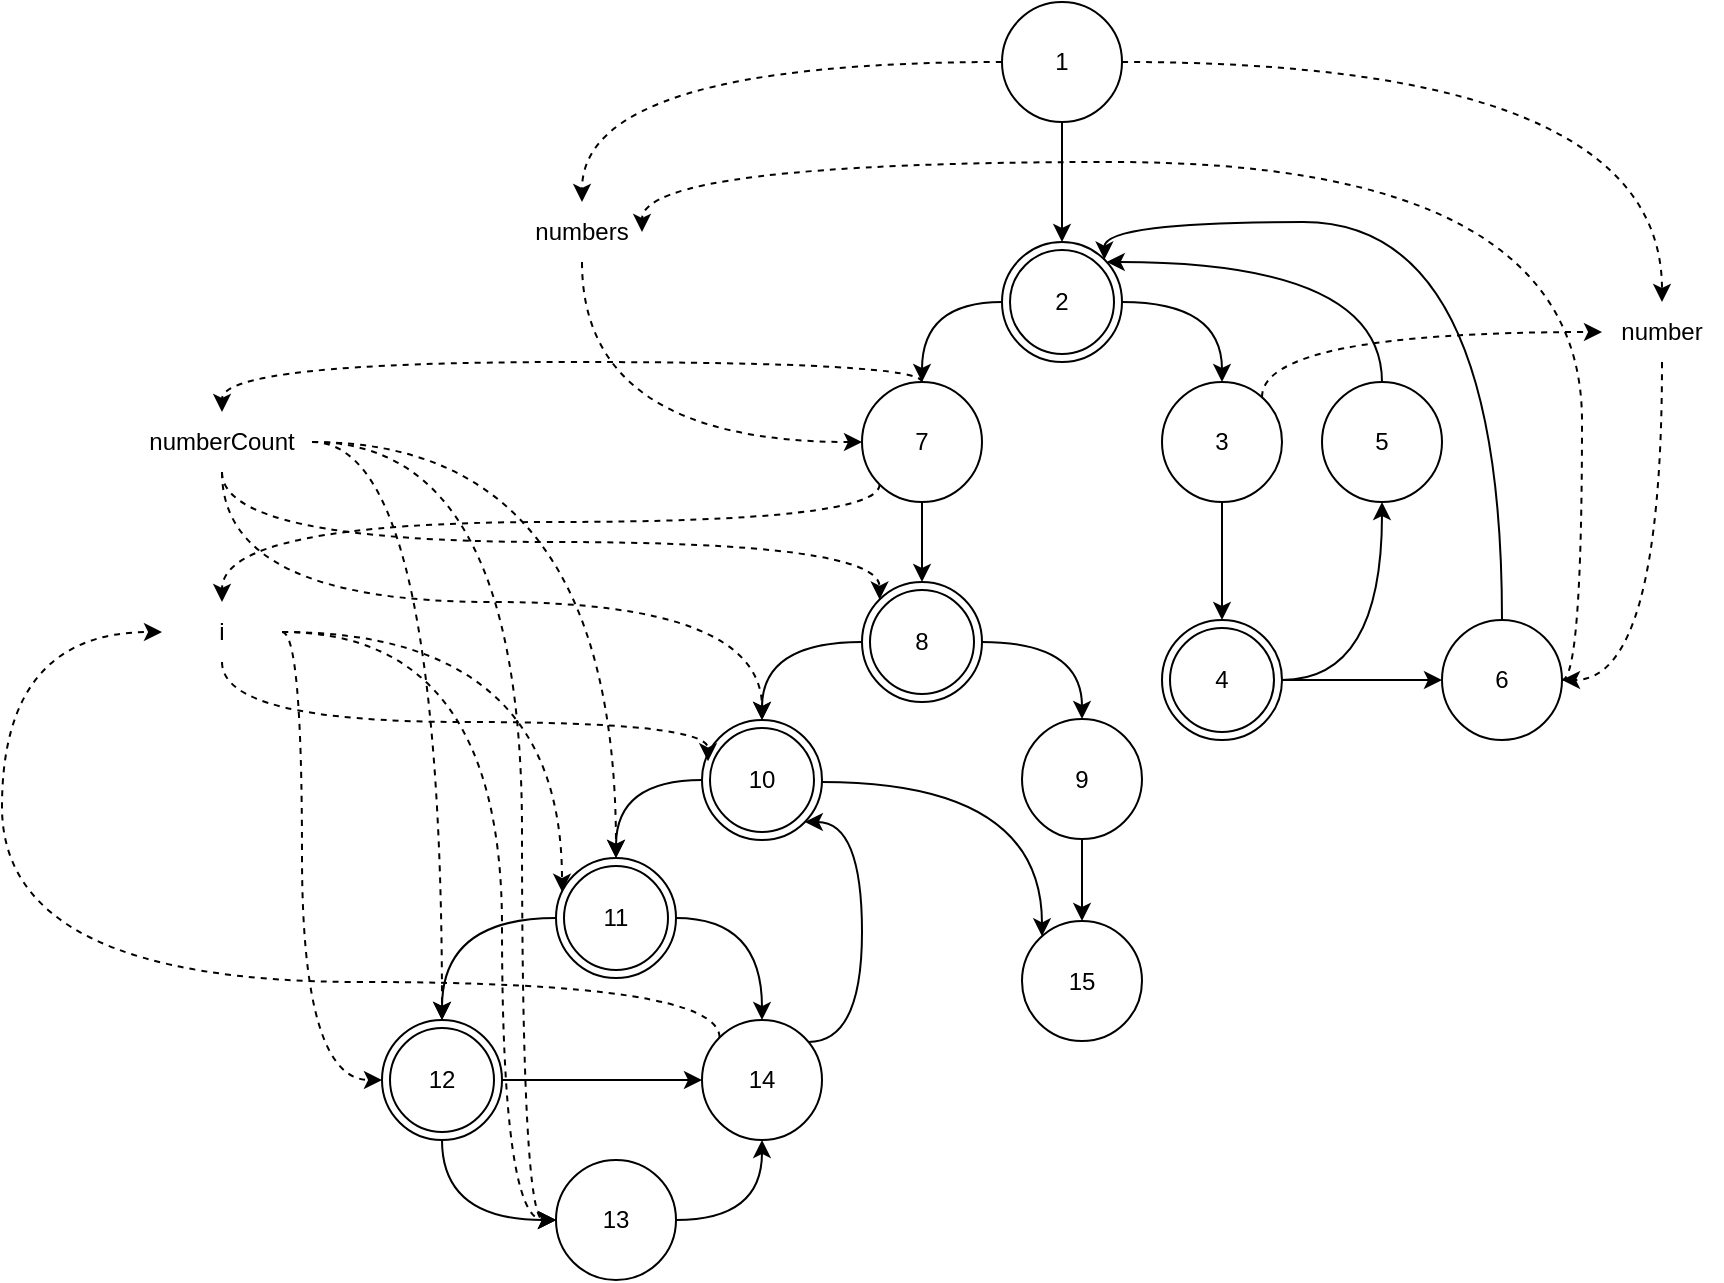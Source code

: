 <mxfile version="21.0.6" type="device"><diagram id="_P3WcdjXHYi9Jncbz_ZL" name="Page-1"><mxGraphModel dx="1434" dy="754" grid="1" gridSize="10" guides="1" tooltips="1" connect="1" arrows="1" fold="1" page="1" pageScale="1" pageWidth="827" pageHeight="1169" math="0" shadow="0"><root><mxCell id="0"/><mxCell id="1" parent="0"/><mxCell id="a89ikbWqn5pnQKYimGH7-34" style="edgeStyle=orthogonalEdgeStyle;rounded=0;orthogonalLoop=1;jettySize=auto;html=1;entryX=0.5;entryY=0;entryDx=0;entryDy=0;curved=1;" parent="1" source="a89ikbWqn5pnQKYimGH7-32" target="a89ikbWqn5pnQKYimGH7-33" edge="1"><mxGeometry relative="1" as="geometry"/></mxCell><mxCell id="a89ikbWqn5pnQKYimGH7-94" style="edgeStyle=orthogonalEdgeStyle;rounded=0;orthogonalLoop=1;jettySize=auto;html=1;curved=1;dashed=1;" parent="1" source="a89ikbWqn5pnQKYimGH7-32" target="a89ikbWqn5pnQKYimGH7-93" edge="1"><mxGeometry relative="1" as="geometry"/></mxCell><mxCell id="a89ikbWqn5pnQKYimGH7-104" style="edgeStyle=orthogonalEdgeStyle;rounded=0;orthogonalLoop=1;jettySize=auto;html=1;curved=1;dashed=1;" parent="1" source="a89ikbWqn5pnQKYimGH7-32" target="a89ikbWqn5pnQKYimGH7-101" edge="1"><mxGeometry relative="1" as="geometry"/></mxCell><mxCell id="a89ikbWqn5pnQKYimGH7-32" value="1" style="ellipse;whiteSpace=wrap;html=1;aspect=fixed;" parent="1" vertex="1"><mxGeometry x="1040" y="220" width="60" height="60" as="geometry"/></mxCell><mxCell id="a89ikbWqn5pnQKYimGH7-36" style="edgeStyle=orthogonalEdgeStyle;rounded=0;orthogonalLoop=1;jettySize=auto;html=1;curved=1;" parent="1" source="a89ikbWqn5pnQKYimGH7-33" target="a89ikbWqn5pnQKYimGH7-35" edge="1"><mxGeometry relative="1" as="geometry"/></mxCell><mxCell id="a89ikbWqn5pnQKYimGH7-38" style="edgeStyle=orthogonalEdgeStyle;rounded=0;orthogonalLoop=1;jettySize=auto;html=1;curved=1;" parent="1" source="a89ikbWqn5pnQKYimGH7-33" target="a89ikbWqn5pnQKYimGH7-46" edge="1"><mxGeometry relative="1" as="geometry"><mxPoint x="1170" y="430" as="targetPoint"/></mxGeometry></mxCell><mxCell id="a89ikbWqn5pnQKYimGH7-33" value="2" style="ellipse;shape=doubleEllipse;whiteSpace=wrap;html=1;aspect=fixed;" parent="1" vertex="1"><mxGeometry x="1040" y="340" width="60" height="60" as="geometry"/></mxCell><mxCell id="a89ikbWqn5pnQKYimGH7-62" style="edgeStyle=orthogonalEdgeStyle;rounded=0;orthogonalLoop=1;jettySize=auto;html=1;" parent="1" source="a89ikbWqn5pnQKYimGH7-35" target="a89ikbWqn5pnQKYimGH7-61" edge="1"><mxGeometry relative="1" as="geometry"/></mxCell><mxCell id="a89ikbWqn5pnQKYimGH7-110" style="edgeStyle=orthogonalEdgeStyle;rounded=0;orthogonalLoop=1;jettySize=auto;html=1;exitX=0;exitY=1;exitDx=0;exitDy=0;curved=1;dashed=1;" parent="1" source="a89ikbWqn5pnQKYimGH7-35" target="a89ikbWqn5pnQKYimGH7-108" edge="1"><mxGeometry relative="1" as="geometry"><Array as="points"><mxPoint x="979" y="480"/><mxPoint x="650" y="480"/></Array></mxGeometry></mxCell><mxCell id="a89ikbWqn5pnQKYimGH7-116" style="edgeStyle=orthogonalEdgeStyle;rounded=0;orthogonalLoop=1;jettySize=auto;html=1;dashed=1;curved=1;" parent="1" source="a89ikbWqn5pnQKYimGH7-35" target="a89ikbWqn5pnQKYimGH7-107" edge="1"><mxGeometry relative="1" as="geometry"><Array as="points"><mxPoint x="1000" y="400"/><mxPoint x="650" y="400"/></Array></mxGeometry></mxCell><mxCell id="a89ikbWqn5pnQKYimGH7-35" value="7" style="ellipse;whiteSpace=wrap;html=1;aspect=fixed;" parent="1" vertex="1"><mxGeometry x="970" y="410" width="60" height="60" as="geometry"/></mxCell><mxCell id="a89ikbWqn5pnQKYimGH7-49" style="edgeStyle=orthogonalEdgeStyle;rounded=0;orthogonalLoop=1;jettySize=auto;html=1;" parent="1" source="a89ikbWqn5pnQKYimGH7-46" target="a89ikbWqn5pnQKYimGH7-48" edge="1"><mxGeometry relative="1" as="geometry"/></mxCell><mxCell id="a89ikbWqn5pnQKYimGH7-100" style="edgeStyle=orthogonalEdgeStyle;rounded=0;orthogonalLoop=1;jettySize=auto;html=1;entryX=0;entryY=0.5;entryDx=0;entryDy=0;curved=1;dashed=1;" parent="1" source="a89ikbWqn5pnQKYimGH7-46" target="a89ikbWqn5pnQKYimGH7-93" edge="1"><mxGeometry relative="1" as="geometry"><Array as="points"><mxPoint x="1170" y="385"/></Array></mxGeometry></mxCell><mxCell id="a89ikbWqn5pnQKYimGH7-46" value="3" style="ellipse;whiteSpace=wrap;html=1;aspect=fixed;" parent="1" vertex="1"><mxGeometry x="1120" y="410" width="60" height="60" as="geometry"/></mxCell><mxCell id="a89ikbWqn5pnQKYimGH7-53" style="edgeStyle=orthogonalEdgeStyle;rounded=0;orthogonalLoop=1;jettySize=auto;html=1;" parent="1" source="a89ikbWqn5pnQKYimGH7-48" target="a89ikbWqn5pnQKYimGH7-51" edge="1"><mxGeometry relative="1" as="geometry"/></mxCell><mxCell id="a89ikbWqn5pnQKYimGH7-56" style="edgeStyle=orthogonalEdgeStyle;rounded=0;orthogonalLoop=1;jettySize=auto;html=1;entryX=0.5;entryY=1;entryDx=0;entryDy=0;curved=1;" parent="1" source="a89ikbWqn5pnQKYimGH7-48" target="a89ikbWqn5pnQKYimGH7-50" edge="1"><mxGeometry relative="1" as="geometry"/></mxCell><mxCell id="a89ikbWqn5pnQKYimGH7-48" value="4" style="ellipse;shape=doubleEllipse;whiteSpace=wrap;html=1;aspect=fixed;" parent="1" vertex="1"><mxGeometry x="1120" y="529" width="60" height="60" as="geometry"/></mxCell><mxCell id="a89ikbWqn5pnQKYimGH7-57" style="edgeStyle=orthogonalEdgeStyle;rounded=0;orthogonalLoop=1;jettySize=auto;html=1;curved=1;exitX=0.5;exitY=0;exitDx=0;exitDy=0;" parent="1" source="a89ikbWqn5pnQKYimGH7-50" target="a89ikbWqn5pnQKYimGH7-33" edge="1"><mxGeometry relative="1" as="geometry"><Array as="points"><mxPoint x="1230" y="350"/></Array></mxGeometry></mxCell><mxCell id="a89ikbWqn5pnQKYimGH7-50" value="5" style="ellipse;whiteSpace=wrap;html=1;aspect=fixed;" parent="1" vertex="1"><mxGeometry x="1200" y="410" width="60" height="60" as="geometry"/></mxCell><mxCell id="a89ikbWqn5pnQKYimGH7-54" style="edgeStyle=orthogonalEdgeStyle;rounded=0;orthogonalLoop=1;jettySize=auto;html=1;curved=1;entryX=1;entryY=0;entryDx=0;entryDy=0;" parent="1" source="a89ikbWqn5pnQKYimGH7-51" target="a89ikbWqn5pnQKYimGH7-33" edge="1"><mxGeometry relative="1" as="geometry"><Array as="points"><mxPoint x="1290" y="330"/><mxPoint x="1091" y="330"/></Array></mxGeometry></mxCell><mxCell id="a89ikbWqn5pnQKYimGH7-105" style="edgeStyle=orthogonalEdgeStyle;rounded=0;orthogonalLoop=1;jettySize=auto;html=1;entryX=1;entryY=0.5;entryDx=0;entryDy=0;curved=1;dashed=1;" parent="1" source="a89ikbWqn5pnQKYimGH7-51" target="a89ikbWqn5pnQKYimGH7-101" edge="1"><mxGeometry relative="1" as="geometry"><Array as="points"><mxPoint x="1330" y="559"/><mxPoint x="1330" y="300"/><mxPoint x="860" y="300"/></Array></mxGeometry></mxCell><mxCell id="a89ikbWqn5pnQKYimGH7-51" value="6" style="ellipse;whiteSpace=wrap;html=1;aspect=fixed;" parent="1" vertex="1"><mxGeometry x="1260" y="529" width="60" height="60" as="geometry"/></mxCell><mxCell id="a89ikbWqn5pnQKYimGH7-64" style="edgeStyle=orthogonalEdgeStyle;rounded=0;orthogonalLoop=1;jettySize=auto;html=1;entryX=0.5;entryY=0;entryDx=0;entryDy=0;curved=1;" parent="1" source="a89ikbWqn5pnQKYimGH7-61" target="a89ikbWqn5pnQKYimGH7-63" edge="1"><mxGeometry relative="1" as="geometry"/></mxCell><mxCell id="a89ikbWqn5pnQKYimGH7-72" style="edgeStyle=orthogonalEdgeStyle;rounded=0;orthogonalLoop=1;jettySize=auto;html=1;curved=1;" parent="1" source="a89ikbWqn5pnQKYimGH7-61" target="a89ikbWqn5pnQKYimGH7-69" edge="1"><mxGeometry relative="1" as="geometry"/></mxCell><mxCell id="a89ikbWqn5pnQKYimGH7-61" value="8" style="ellipse;shape=doubleEllipse;whiteSpace=wrap;html=1;aspect=fixed;" parent="1" vertex="1"><mxGeometry x="970" y="510" width="60" height="60" as="geometry"/></mxCell><mxCell id="a89ikbWqn5pnQKYimGH7-67" style="edgeStyle=orthogonalEdgeStyle;rounded=0;orthogonalLoop=1;jettySize=auto;html=1;curved=1;" parent="1" source="a89ikbWqn5pnQKYimGH7-63" target="a89ikbWqn5pnQKYimGH7-65" edge="1"><mxGeometry relative="1" as="geometry"/></mxCell><mxCell id="a89ikbWqn5pnQKYimGH7-63" value="9" style="ellipse;whiteSpace=wrap;html=1;aspect=fixed;" parent="1" vertex="1"><mxGeometry x="1050" y="578.5" width="60" height="60" as="geometry"/></mxCell><mxCell id="a89ikbWqn5pnQKYimGH7-65" value="&lt;div&gt;15&lt;/div&gt;" style="ellipse;whiteSpace=wrap;html=1;aspect=fixed;" parent="1" vertex="1"><mxGeometry x="1050" y="679.5" width="60" height="60" as="geometry"/></mxCell><mxCell id="a89ikbWqn5pnQKYimGH7-73" style="edgeStyle=orthogonalEdgeStyle;rounded=0;orthogonalLoop=1;jettySize=auto;html=1;curved=1;" parent="1" source="a89ikbWqn5pnQKYimGH7-69" target="a89ikbWqn5pnQKYimGH7-70" edge="1"><mxGeometry relative="1" as="geometry"/></mxCell><mxCell id="8cFxg_zOuRSJ0S0Z8etT-1" style="edgeStyle=orthogonalEdgeStyle;rounded=0;orthogonalLoop=1;jettySize=auto;html=1;curved=1;" edge="1" parent="1" source="a89ikbWqn5pnQKYimGH7-69" target="a89ikbWqn5pnQKYimGH7-65"><mxGeometry relative="1" as="geometry"><Array as="points"><mxPoint x="1060" y="610"/></Array></mxGeometry></mxCell><mxCell id="a89ikbWqn5pnQKYimGH7-69" value="10" style="ellipse;shape=doubleEllipse;whiteSpace=wrap;html=1;aspect=fixed;" parent="1" vertex="1"><mxGeometry x="890" y="579" width="60" height="60" as="geometry"/></mxCell><mxCell id="a89ikbWqn5pnQKYimGH7-75" style="edgeStyle=orthogonalEdgeStyle;rounded=0;orthogonalLoop=1;jettySize=auto;html=1;curved=1;" parent="1" source="a89ikbWqn5pnQKYimGH7-70" target="a89ikbWqn5pnQKYimGH7-71" edge="1"><mxGeometry relative="1" as="geometry"/></mxCell><mxCell id="a89ikbWqn5pnQKYimGH7-79" style="edgeStyle=orthogonalEdgeStyle;rounded=0;orthogonalLoop=1;jettySize=auto;html=1;curved=1;" parent="1" source="a89ikbWqn5pnQKYimGH7-70" target="a89ikbWqn5pnQKYimGH7-77" edge="1"><mxGeometry relative="1" as="geometry"/></mxCell><mxCell id="a89ikbWqn5pnQKYimGH7-70" value="&lt;div&gt;11&lt;/div&gt;" style="ellipse;shape=doubleEllipse;whiteSpace=wrap;html=1;aspect=fixed;" parent="1" vertex="1"><mxGeometry x="817" y="648" width="60" height="60" as="geometry"/></mxCell><mxCell id="a89ikbWqn5pnQKYimGH7-80" style="edgeStyle=orthogonalEdgeStyle;rounded=0;orthogonalLoop=1;jettySize=auto;html=1;curved=1;" parent="1" source="a89ikbWqn5pnQKYimGH7-71" target="a89ikbWqn5pnQKYimGH7-77" edge="1"><mxGeometry relative="1" as="geometry"/></mxCell><mxCell id="a89ikbWqn5pnQKYimGH7-81" style="edgeStyle=orthogonalEdgeStyle;rounded=0;orthogonalLoop=1;jettySize=auto;html=1;curved=1;" parent="1" source="a89ikbWqn5pnQKYimGH7-71" target="a89ikbWqn5pnQKYimGH7-76" edge="1"><mxGeometry relative="1" as="geometry"><Array as="points"><mxPoint x="760" y="829"/></Array></mxGeometry></mxCell><mxCell id="a89ikbWqn5pnQKYimGH7-71" value="12" style="ellipse;shape=doubleEllipse;whiteSpace=wrap;html=1;aspect=fixed;" parent="1" vertex="1"><mxGeometry x="730" y="729" width="60" height="60" as="geometry"/></mxCell><mxCell id="a89ikbWqn5pnQKYimGH7-82" style="edgeStyle=orthogonalEdgeStyle;rounded=0;orthogonalLoop=1;jettySize=auto;html=1;curved=1;" parent="1" source="a89ikbWqn5pnQKYimGH7-76" target="a89ikbWqn5pnQKYimGH7-77" edge="1"><mxGeometry relative="1" as="geometry"/></mxCell><mxCell id="a89ikbWqn5pnQKYimGH7-76" value="13" style="ellipse;whiteSpace=wrap;html=1;aspect=fixed;" parent="1" vertex="1"><mxGeometry x="817" y="799" width="60" height="60" as="geometry"/></mxCell><mxCell id="a89ikbWqn5pnQKYimGH7-125" style="edgeStyle=orthogonalEdgeStyle;rounded=0;orthogonalLoop=1;jettySize=auto;html=1;exitX=0;exitY=0;exitDx=0;exitDy=0;curved=1;dashed=1;" parent="1" source="a89ikbWqn5pnQKYimGH7-77" target="a89ikbWqn5pnQKYimGH7-108" edge="1"><mxGeometry relative="1" as="geometry"><Array as="points"><mxPoint x="899" y="710"/><mxPoint x="540" y="710"/><mxPoint x="540" y="535"/></Array></mxGeometry></mxCell><mxCell id="8cFxg_zOuRSJ0S0Z8etT-2" style="edgeStyle=orthogonalEdgeStyle;rounded=0;orthogonalLoop=1;jettySize=auto;html=1;curved=1;" edge="1" parent="1" source="a89ikbWqn5pnQKYimGH7-77" target="a89ikbWqn5pnQKYimGH7-69"><mxGeometry relative="1" as="geometry"><Array as="points"><mxPoint x="970" y="740"/><mxPoint x="970" y="630"/></Array></mxGeometry></mxCell><mxCell id="a89ikbWqn5pnQKYimGH7-77" value="14" style="ellipse;whiteSpace=wrap;html=1;aspect=fixed;" parent="1" vertex="1"><mxGeometry x="890" y="729" width="60" height="60" as="geometry"/></mxCell><mxCell id="a89ikbWqn5pnQKYimGH7-97" style="edgeStyle=orthogonalEdgeStyle;rounded=0;orthogonalLoop=1;jettySize=auto;html=1;entryX=1;entryY=0.5;entryDx=0;entryDy=0;curved=1;dashed=1;" parent="1" source="a89ikbWqn5pnQKYimGH7-93" target="a89ikbWqn5pnQKYimGH7-51" edge="1"><mxGeometry relative="1" as="geometry"><Array as="points"><mxPoint x="1370" y="559"/></Array></mxGeometry></mxCell><mxCell id="a89ikbWqn5pnQKYimGH7-93" value="number" style="text;html=1;strokeColor=none;fillColor=none;align=center;verticalAlign=middle;whiteSpace=wrap;rounded=0;" parent="1" vertex="1"><mxGeometry x="1340" y="370" width="60" height="30" as="geometry"/></mxCell><mxCell id="a89ikbWqn5pnQKYimGH7-106" style="edgeStyle=orthogonalEdgeStyle;rounded=0;orthogonalLoop=1;jettySize=auto;html=1;entryX=0;entryY=0.5;entryDx=0;entryDy=0;curved=1;dashed=1;" parent="1" source="a89ikbWqn5pnQKYimGH7-101" target="a89ikbWqn5pnQKYimGH7-35" edge="1"><mxGeometry relative="1" as="geometry"><Array as="points"><mxPoint x="830" y="440"/></Array></mxGeometry></mxCell><mxCell id="a89ikbWqn5pnQKYimGH7-101" value="&lt;div&gt;numbers&lt;/div&gt;" style="text;html=1;strokeColor=none;fillColor=none;align=center;verticalAlign=middle;whiteSpace=wrap;rounded=0;" parent="1" vertex="1"><mxGeometry x="800" y="320" width="60" height="30" as="geometry"/></mxCell><mxCell id="a89ikbWqn5pnQKYimGH7-114" style="edgeStyle=orthogonalEdgeStyle;rounded=0;orthogonalLoop=1;jettySize=auto;html=1;entryX=0;entryY=0;entryDx=0;entryDy=0;curved=1;dashed=1;" parent="1" source="a89ikbWqn5pnQKYimGH7-107" target="a89ikbWqn5pnQKYimGH7-61" edge="1"><mxGeometry relative="1" as="geometry"><Array as="points"><mxPoint x="650" y="490"/><mxPoint x="979" y="490"/></Array></mxGeometry></mxCell><mxCell id="a89ikbWqn5pnQKYimGH7-118" style="edgeStyle=orthogonalEdgeStyle;rounded=0;orthogonalLoop=1;jettySize=auto;html=1;curved=1;dashed=1;" parent="1" source="a89ikbWqn5pnQKYimGH7-107" target="a89ikbWqn5pnQKYimGH7-69" edge="1"><mxGeometry relative="1" as="geometry"><Array as="points"><mxPoint x="650" y="520"/><mxPoint x="920" y="520"/></Array></mxGeometry></mxCell><mxCell id="a89ikbWqn5pnQKYimGH7-119" style="edgeStyle=orthogonalEdgeStyle;rounded=0;orthogonalLoop=1;jettySize=auto;html=1;dashed=1;curved=1;" parent="1" source="a89ikbWqn5pnQKYimGH7-107" target="a89ikbWqn5pnQKYimGH7-70" edge="1"><mxGeometry relative="1" as="geometry"/></mxCell><mxCell id="a89ikbWqn5pnQKYimGH7-120" style="edgeStyle=orthogonalEdgeStyle;rounded=0;orthogonalLoop=1;jettySize=auto;html=1;curved=1;dashed=1;" parent="1" source="a89ikbWqn5pnQKYimGH7-107" target="a89ikbWqn5pnQKYimGH7-71" edge="1"><mxGeometry relative="1" as="geometry"/></mxCell><mxCell id="a89ikbWqn5pnQKYimGH7-121" style="edgeStyle=orthogonalEdgeStyle;rounded=0;orthogonalLoop=1;jettySize=auto;html=1;curved=1;dashed=1;" parent="1" source="a89ikbWqn5pnQKYimGH7-107" target="a89ikbWqn5pnQKYimGH7-76" edge="1"><mxGeometry relative="1" as="geometry"><Array as="points"><mxPoint x="800" y="440"/><mxPoint x="800" y="829"/></Array></mxGeometry></mxCell><mxCell id="a89ikbWqn5pnQKYimGH7-107" value="&lt;div&gt;numberCount&lt;/div&gt;" style="text;html=1;strokeColor=none;fillColor=none;align=center;verticalAlign=middle;whiteSpace=wrap;rounded=0;" parent="1" vertex="1"><mxGeometry x="605" y="425" width="90" height="30" as="geometry"/></mxCell><mxCell id="a89ikbWqn5pnQKYimGH7-117" style="edgeStyle=orthogonalEdgeStyle;rounded=0;orthogonalLoop=1;jettySize=auto;html=1;entryX=0.05;entryY=0.344;entryDx=0;entryDy=0;entryPerimeter=0;curved=1;dashed=1;" parent="1" source="a89ikbWqn5pnQKYimGH7-108" target="a89ikbWqn5pnQKYimGH7-69" edge="1"><mxGeometry relative="1" as="geometry"><Array as="points"><mxPoint x="650" y="580"/><mxPoint x="893" y="580"/></Array></mxGeometry></mxCell><mxCell id="a89ikbWqn5pnQKYimGH7-122" style="edgeStyle=orthogonalEdgeStyle;rounded=0;orthogonalLoop=1;jettySize=auto;html=1;dashed=1;curved=1;" parent="1" source="a89ikbWqn5pnQKYimGH7-108" target="a89ikbWqn5pnQKYimGH7-70" edge="1"><mxGeometry relative="1" as="geometry"><Array as="points"><mxPoint x="820" y="535"/></Array></mxGeometry></mxCell><mxCell id="a89ikbWqn5pnQKYimGH7-123" style="edgeStyle=orthogonalEdgeStyle;rounded=0;orthogonalLoop=1;jettySize=auto;html=1;dashed=1;curved=1;" parent="1" source="a89ikbWqn5pnQKYimGH7-108" target="a89ikbWqn5pnQKYimGH7-71" edge="1"><mxGeometry relative="1" as="geometry"><Array as="points"><mxPoint x="690" y="535"/><mxPoint x="690" y="759"/></Array></mxGeometry></mxCell><mxCell id="a89ikbWqn5pnQKYimGH7-124" style="edgeStyle=orthogonalEdgeStyle;rounded=0;orthogonalLoop=1;jettySize=auto;html=1;curved=1;dashed=1;" parent="1" source="a89ikbWqn5pnQKYimGH7-108" target="a89ikbWqn5pnQKYimGH7-76" edge="1"><mxGeometry relative="1" as="geometry"><Array as="points"><mxPoint x="790" y="535"/><mxPoint x="790" y="829"/></Array></mxGeometry></mxCell><mxCell id="a89ikbWqn5pnQKYimGH7-108" value="i" style="text;html=1;strokeColor=none;fillColor=none;align=center;verticalAlign=middle;whiteSpace=wrap;rounded=0;" parent="1" vertex="1"><mxGeometry x="620" y="520" width="60" height="30" as="geometry"/></mxCell></root></mxGraphModel></diagram></mxfile>